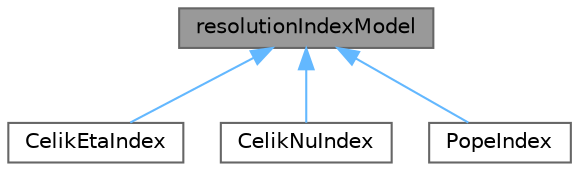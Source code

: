 digraph "resolutionIndexModel"
{
 // LATEX_PDF_SIZE
  bgcolor="transparent";
  edge [fontname=Helvetica,fontsize=10,labelfontname=Helvetica,labelfontsize=10];
  node [fontname=Helvetica,fontsize=10,shape=box,height=0.2,width=0.4];
  Node1 [id="Node000001",label="resolutionIndexModel",height=0.2,width=0.4,color="gray40", fillcolor="grey60", style="filled", fontcolor="black",tooltip="A base class for resolutionIndex models."];
  Node1 -> Node2 [id="edge1_Node000001_Node000002",dir="back",color="steelblue1",style="solid",tooltip=" "];
  Node2 [id="Node000002",label="CelikEtaIndex",height=0.2,width=0.4,color="gray40", fillcolor="white", style="filled",URL="$classFoam_1_1resolutionIndexModels_1_1CelikEtaIndex.html",tooltip="Computes a single-mesh resolution index according to Celik et al.'s index using Kolmogorov length sca..."];
  Node1 -> Node3 [id="edge2_Node000001_Node000003",dir="back",color="steelblue1",style="solid",tooltip=" "];
  Node3 [id="Node000003",label="CelikNuIndex",height=0.2,width=0.4,color="gray40", fillcolor="white", style="filled",URL="$classFoam_1_1resolutionIndexModels_1_1CelikNuIndex.html",tooltip="Computes a single-mesh resolution index according to Celik et al.'s index using effective viscosity,..."];
  Node1 -> Node4 [id="edge3_Node000001_Node000004",dir="back",color="steelblue1",style="solid",tooltip=" "];
  Node4 [id="Node000004",label="PopeIndex",height=0.2,width=0.4,color="gray40", fillcolor="white", style="filled",URL="$classFoam_1_1resolutionIndexModels_1_1PopeIndex.html",tooltip="Computes a single-mesh resolution index according to Pope's index, which is used as a LES/DES quality..."];
}
